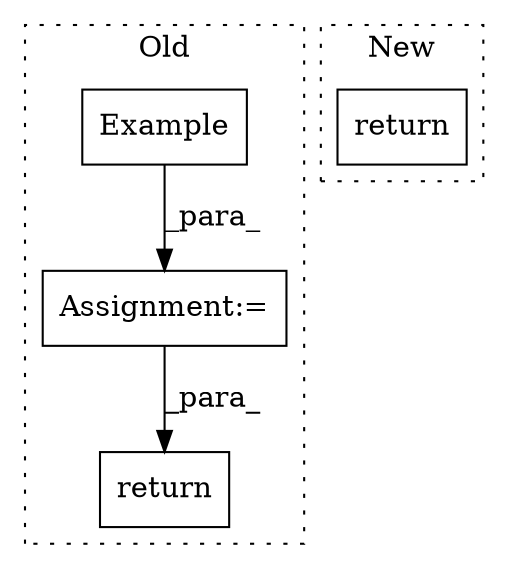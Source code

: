 digraph G {
subgraph cluster0 {
1 [label="Example" a="32" s="2802" l="9" shape="box"];
3 [label="Assignment:=" a="7" s="2784" l="1" shape="box"];
4 [label="return" a="41" s="3372" l="7" shape="box"];
label = "Old";
style="dotted";
}
subgraph cluster1 {
2 [label="return" a="41" s="1600" l="7" shape="box"];
label = "New";
style="dotted";
}
1 -> 3 [label="_para_"];
3 -> 4 [label="_para_"];
}